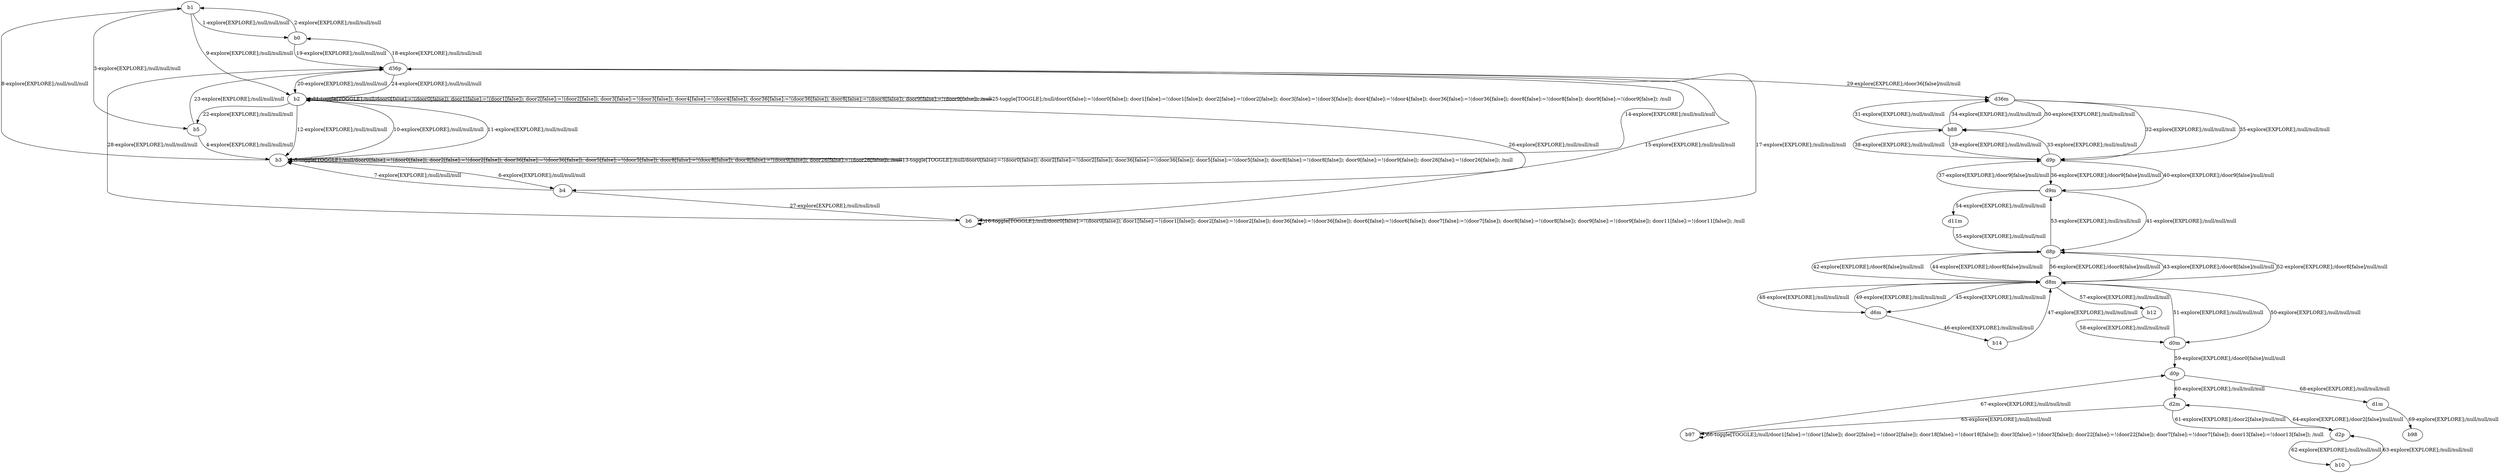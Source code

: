 # Total number of goals covered by this test: 2
# d1m --> b98
# d0p --> d1m

digraph g {
"b1" -> "b0" [label = "1-explore[EXPLORE];/null/null/null"];
"b0" -> "b1" [label = "2-explore[EXPLORE];/null/null/null"];
"b1" -> "b5" [label = "3-explore[EXPLORE];/null/null/null"];
"b5" -> "b3" [label = "4-explore[EXPLORE];/null/null/null"];
"b3" -> "b3" [label = "5-toggle[TOGGLE];/null/door0[false]:=!(door0[false]); door2[false]:=!(door2[false]); door36[false]:=!(door36[false]); door5[false]:=!(door5[false]); door8[false]:=!(door8[false]); door9[false]:=!(door9[false]); door26[false]:=!(door26[false]); /null"];
"b3" -> "b4" [label = "6-explore[EXPLORE];/null/null/null"];
"b4" -> "b3" [label = "7-explore[EXPLORE];/null/null/null"];
"b3" -> "b1" [label = "8-explore[EXPLORE];/null/null/null"];
"b1" -> "b2" [label = "9-explore[EXPLORE];/null/null/null"];
"b2" -> "b3" [label = "10-explore[EXPLORE];/null/null/null"];
"b3" -> "b2" [label = "11-explore[EXPLORE];/null/null/null"];
"b2" -> "b3" [label = "12-explore[EXPLORE];/null/null/null"];
"b3" -> "b3" [label = "13-toggle[TOGGLE];/null/door0[false]:=!(door0[false]); door2[false]:=!(door2[false]); door36[false]:=!(door36[false]); door5[false]:=!(door5[false]); door8[false]:=!(door8[false]); door9[false]:=!(door9[false]); door26[false]:=!(door26[false]); /null"];
"b3" -> "d36p" [label = "14-explore[EXPLORE];/null/null/null"];
"d36p" -> "b6" [label = "15-explore[EXPLORE];/null/null/null"];
"b6" -> "b6" [label = "16-toggle[TOGGLE];/null/door0[false]:=!(door0[false]); door1[false]:=!(door1[false]); door2[false]:=!(door2[false]); door36[false]:=!(door36[false]); door6[false]:=!(door6[false]); door7[false]:=!(door7[false]); door8[false]:=!(door8[false]); door9[false]:=!(door9[false]); door11[false]:=!(door11[false]); /null"];
"b6" -> "d36p" [label = "17-explore[EXPLORE];/null/null/null"];
"d36p" -> "b0" [label = "18-explore[EXPLORE];/null/null/null"];
"b0" -> "d36p" [label = "19-explore[EXPLORE];/null/null/null"];
"d36p" -> "b2" [label = "20-explore[EXPLORE];/null/null/null"];
"b2" -> "b2" [label = "21-toggle[TOGGLE];/null/door0[false]:=!(door0[false]); door1[false]:=!(door1[false]); door2[false]:=!(door2[false]); door3[false]:=!(door3[false]); door4[false]:=!(door4[false]); door36[false]:=!(door36[false]); door8[false]:=!(door8[false]); door9[false]:=!(door9[false]); /null"];
"b2" -> "b5" [label = "22-explore[EXPLORE];/null/null/null"];
"b5" -> "d36p" [label = "23-explore[EXPLORE];/null/null/null"];
"d36p" -> "b2" [label = "24-explore[EXPLORE];/null/null/null"];
"b2" -> "b2" [label = "25-toggle[TOGGLE];/null/door0[false]:=!(door0[false]); door1[false]:=!(door1[false]); door2[false]:=!(door2[false]); door3[false]:=!(door3[false]); door4[false]:=!(door4[false]); door36[false]:=!(door36[false]); door8[false]:=!(door8[false]); door9[false]:=!(door9[false]); /null"];
"b2" -> "b4" [label = "26-explore[EXPLORE];/null/null/null"];
"b4" -> "b6" [label = "27-explore[EXPLORE];/null/null/null"];
"b6" -> "d36p" [label = "28-explore[EXPLORE];/null/null/null"];
"d36p" -> "d36m" [label = "29-explore[EXPLORE];/door36[false]/null/null"];
"d36m" -> "b88" [label = "30-explore[EXPLORE];/null/null/null"];
"b88" -> "d36m" [label = "31-explore[EXPLORE];/null/null/null"];
"d36m" -> "d9p" [label = "32-explore[EXPLORE];/null/null/null"];
"d9p" -> "b88" [label = "33-explore[EXPLORE];/null/null/null"];
"b88" -> "d36m" [label = "34-explore[EXPLORE];/null/null/null"];
"d36m" -> "d9p" [label = "35-explore[EXPLORE];/null/null/null"];
"d9p" -> "d9m" [label = "36-explore[EXPLORE];/door9[false]/null/null"];
"d9m" -> "d9p" [label = "37-explore[EXPLORE];/door9[false]/null/null"];
"d9p" -> "b88" [label = "38-explore[EXPLORE];/null/null/null"];
"b88" -> "d9p" [label = "39-explore[EXPLORE];/null/null/null"];
"d9p" -> "d9m" [label = "40-explore[EXPLORE];/door9[false]/null/null"];
"d9m" -> "d8p" [label = "41-explore[EXPLORE];/null/null/null"];
"d8p" -> "d8m" [label = "42-explore[EXPLORE];/door8[false]/null/null"];
"d8m" -> "d8p" [label = "43-explore[EXPLORE];/door8[false]/null/null"];
"d8p" -> "d8m" [label = "44-explore[EXPLORE];/door8[false]/null/null"];
"d8m" -> "d6m" [label = "45-explore[EXPLORE];/null/null/null"];
"d6m" -> "b14" [label = "46-explore[EXPLORE];/null/null/null"];
"b14" -> "d8m" [label = "47-explore[EXPLORE];/null/null/null"];
"d8m" -> "d6m" [label = "48-explore[EXPLORE];/null/null/null"];
"d6m" -> "d8m" [label = "49-explore[EXPLORE];/null/null/null"];
"d8m" -> "d0m" [label = "50-explore[EXPLORE];/null/null/null"];
"d0m" -> "d8m" [label = "51-explore[EXPLORE];/null/null/null"];
"d8m" -> "d8p" [label = "52-explore[EXPLORE];/door8[false]/null/null"];
"d8p" -> "d9m" [label = "53-explore[EXPLORE];/null/null/null"];
"d9m" -> "d11m" [label = "54-explore[EXPLORE];/null/null/null"];
"d11m" -> "d8p" [label = "55-explore[EXPLORE];/null/null/null"];
"d8p" -> "d8m" [label = "56-explore[EXPLORE];/door8[false]/null/null"];
"d8m" -> "b12" [label = "57-explore[EXPLORE];/null/null/null"];
"b12" -> "d0m" [label = "58-explore[EXPLORE];/null/null/null"];
"d0m" -> "d0p" [label = "59-explore[EXPLORE];/door0[false]/null/null"];
"d0p" -> "d2m" [label = "60-explore[EXPLORE];/null/null/null"];
"d2m" -> "d2p" [label = "61-explore[EXPLORE];/door2[false]/null/null"];
"d2p" -> "b10" [label = "62-explore[EXPLORE];/null/null/null"];
"b10" -> "d2p" [label = "63-explore[EXPLORE];/null/null/null"];
"d2p" -> "d2m" [label = "64-explore[EXPLORE];/door2[false]/null/null"];
"d2m" -> "b97" [label = "65-explore[EXPLORE];/null/null/null"];
"b97" -> "b97" [label = "66-toggle[TOGGLE];/null/door1[false]:=!(door1[false]); door2[false]:=!(door2[false]); door18[false]:=!(door18[false]); door3[false]:=!(door3[false]); door22[false]:=!(door22[false]); door7[false]:=!(door7[false]); door13[false]:=!(door13[false]); /null"];
"b97" -> "d0p" [label = "67-explore[EXPLORE];/null/null/null"];
"d0p" -> "d1m" [label = "68-explore[EXPLORE];/null/null/null"];
"d1m" -> "b98" [label = "69-explore[EXPLORE];/null/null/null"];
}